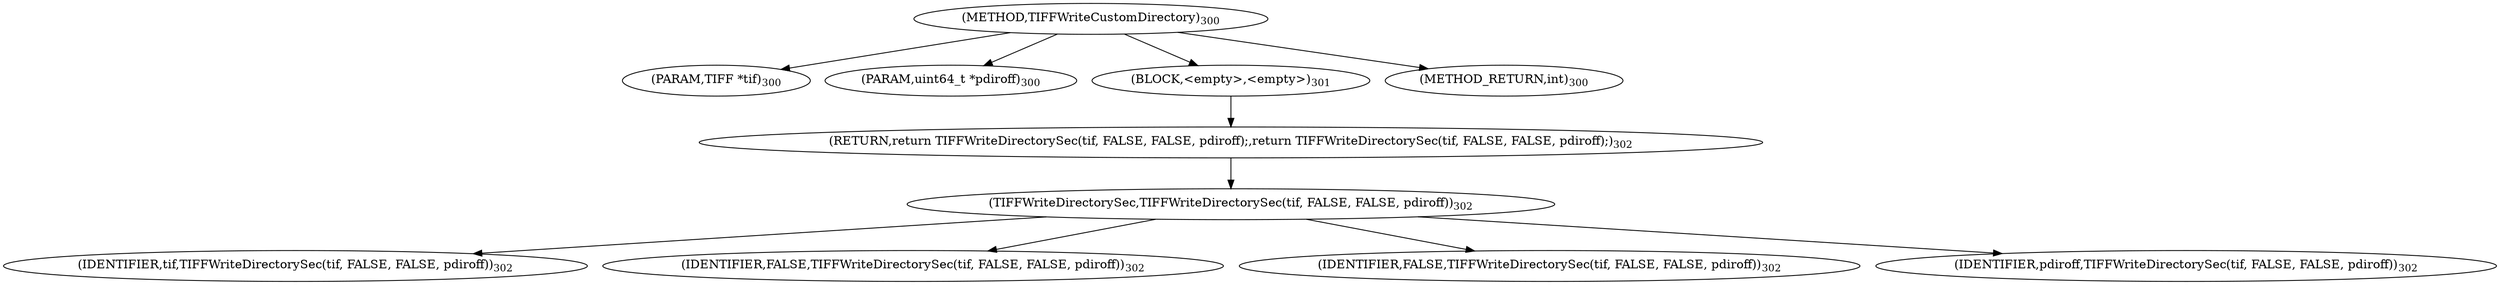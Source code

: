 digraph "TIFFWriteCustomDirectory" {  
"64481" [label = <(METHOD,TIFFWriteCustomDirectory)<SUB>300</SUB>> ]
"64482" [label = <(PARAM,TIFF *tif)<SUB>300</SUB>> ]
"64483" [label = <(PARAM,uint64_t *pdiroff)<SUB>300</SUB>> ]
"64484" [label = <(BLOCK,&lt;empty&gt;,&lt;empty&gt;)<SUB>301</SUB>> ]
"64485" [label = <(RETURN,return TIFFWriteDirectorySec(tif, FALSE, FALSE, pdiroff);,return TIFFWriteDirectorySec(tif, FALSE, FALSE, pdiroff);)<SUB>302</SUB>> ]
"64486" [label = <(TIFFWriteDirectorySec,TIFFWriteDirectorySec(tif, FALSE, FALSE, pdiroff))<SUB>302</SUB>> ]
"64487" [label = <(IDENTIFIER,tif,TIFFWriteDirectorySec(tif, FALSE, FALSE, pdiroff))<SUB>302</SUB>> ]
"64488" [label = <(IDENTIFIER,FALSE,TIFFWriteDirectorySec(tif, FALSE, FALSE, pdiroff))<SUB>302</SUB>> ]
"64489" [label = <(IDENTIFIER,FALSE,TIFFWriteDirectorySec(tif, FALSE, FALSE, pdiroff))<SUB>302</SUB>> ]
"64490" [label = <(IDENTIFIER,pdiroff,TIFFWriteDirectorySec(tif, FALSE, FALSE, pdiroff))<SUB>302</SUB>> ]
"64491" [label = <(METHOD_RETURN,int)<SUB>300</SUB>> ]
  "64481" -> "64482" 
  "64481" -> "64483" 
  "64481" -> "64484" 
  "64481" -> "64491" 
  "64484" -> "64485" 
  "64485" -> "64486" 
  "64486" -> "64487" 
  "64486" -> "64488" 
  "64486" -> "64489" 
  "64486" -> "64490" 
}
